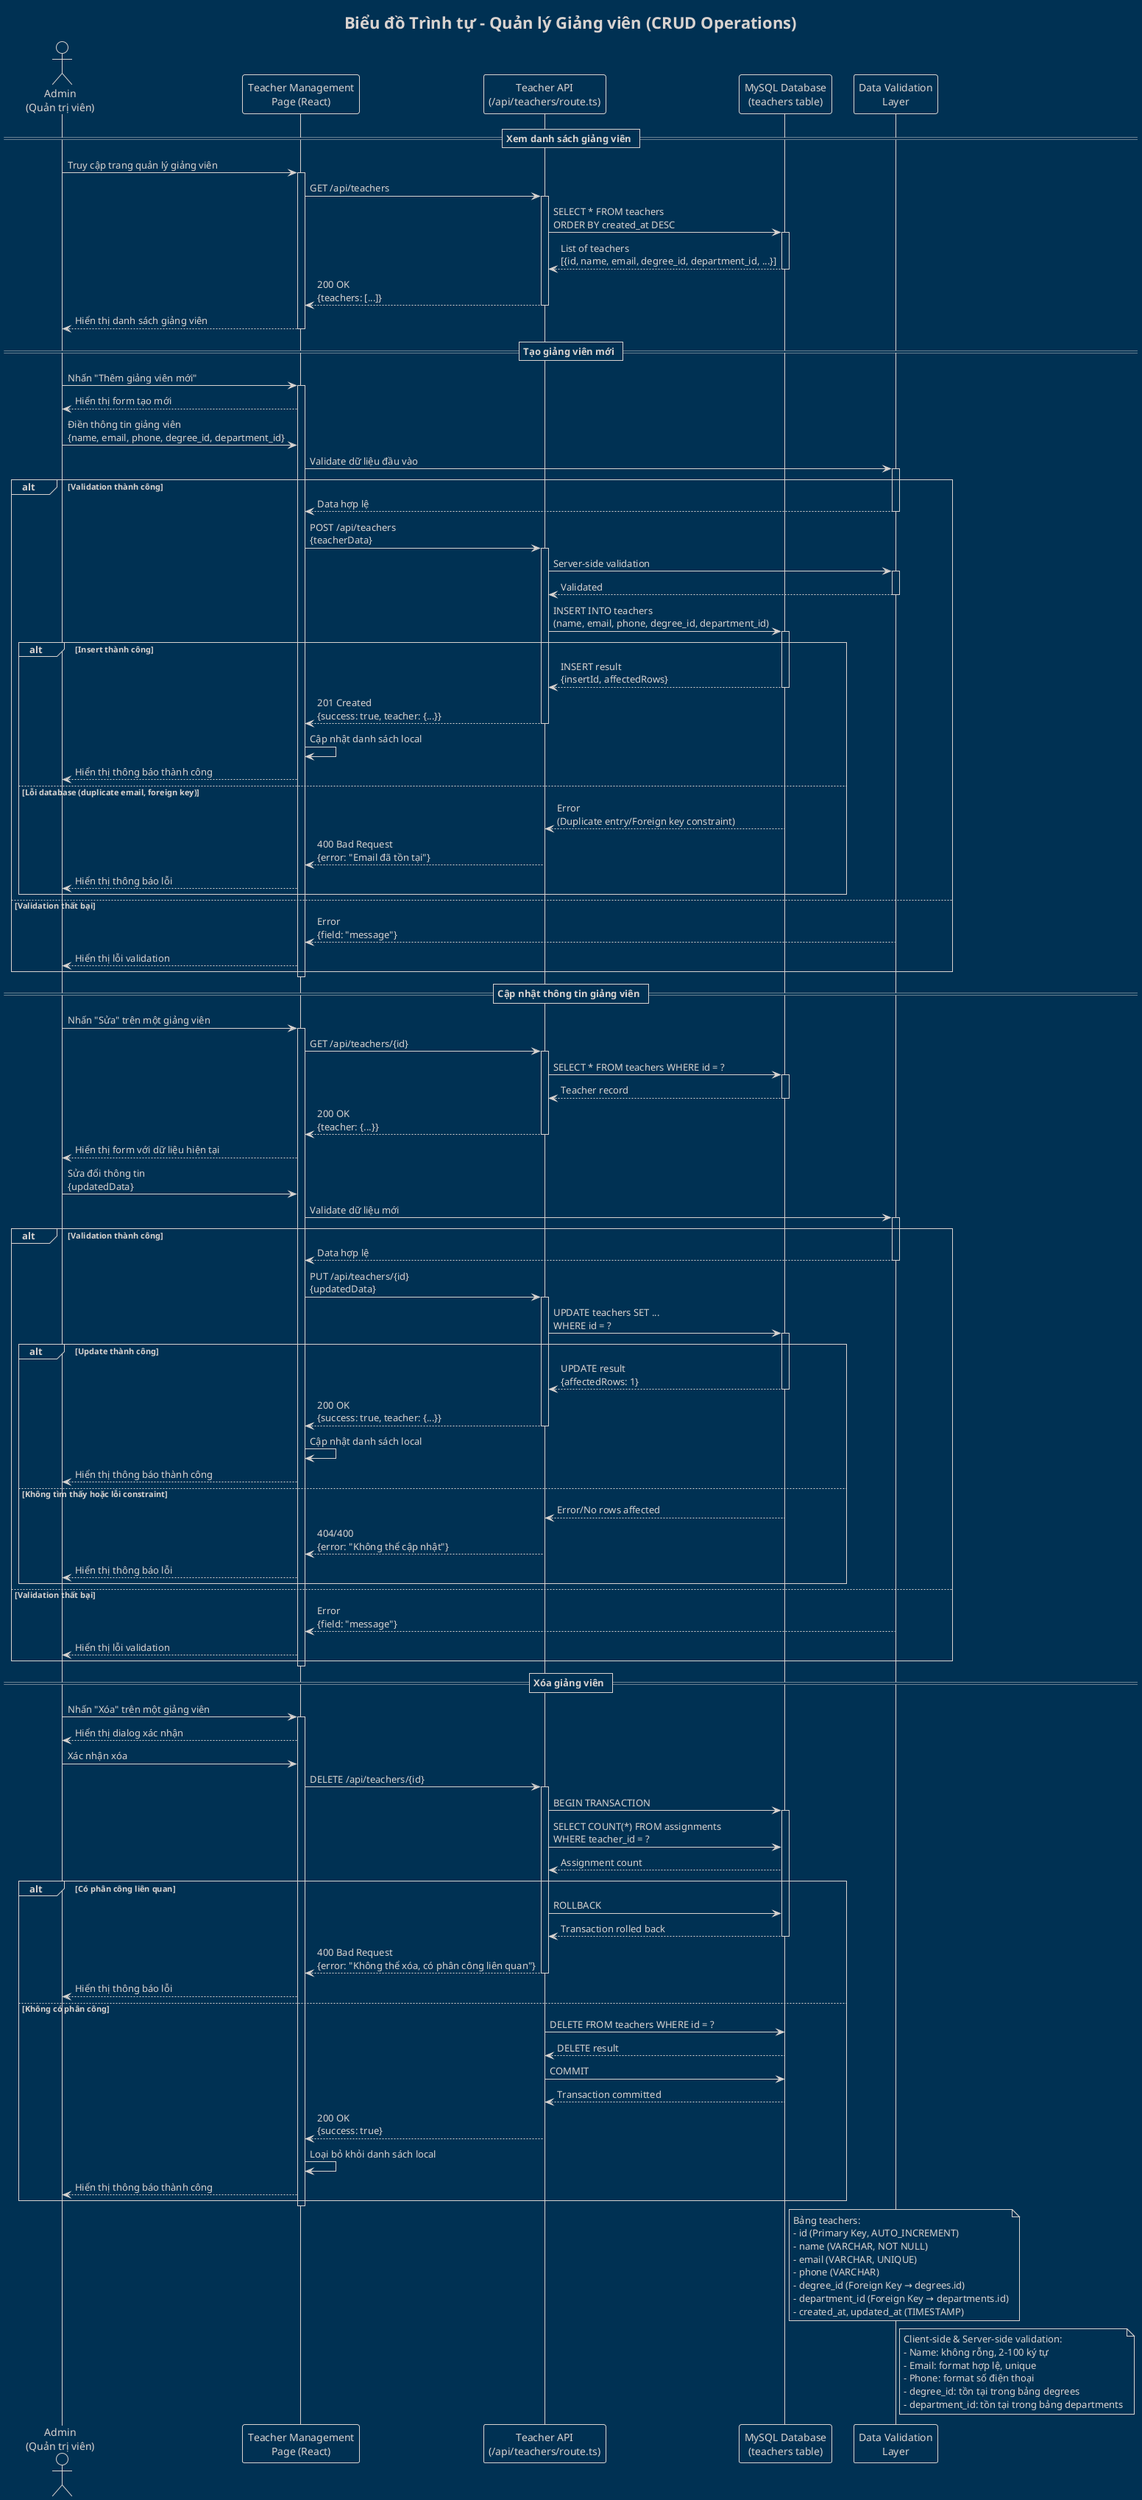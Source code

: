 @startuml sequence_diagram_teacher_management
!theme blueprint
title Biểu đồ Trình tự - Quản lý Giảng viên (CRUD Operations)

actor Admin as "Admin\n(Quản trị viên)"
participant TeacherPage as "Teacher Management\nPage (React)"
participant TeacherAPI as "Teacher API\n(/api/teachers/route.ts)"
participant Database as "MySQL Database\n(teachers table)"
participant ValidationLayer as "Data Validation\nLayer"

== Xem danh sách giảng viên ==
Admin -> TeacherPage : Truy cập trang quản lý giảng viên
activate TeacherPage

TeacherPage -> TeacherAPI : GET /api/teachers
activate TeacherAPI

TeacherAPI -> Database : SELECT * FROM teachers\nORDER BY created_at DESC
activate Database
Database --> TeacherAPI : List of teachers\n[{id, name, email, degree_id, department_id, ...}]
deactivate Database

TeacherAPI --> TeacherPage : 200 OK\n{teachers: [...]}
deactivate TeacherAPI

TeacherPage --> Admin : Hiển thị danh sách giảng viên
deactivate TeacherPage

== Tạo giảng viên mới ==
Admin -> TeacherPage : Nhấn "Thêm giảng viên mới"
activate TeacherPage

TeacherPage --> Admin : Hiển thị form tạo mới

Admin -> TeacherPage : Điền thông tin giảng viên\n{name, email, phone, degree_id, department_id}

TeacherPage -> ValidationLayer : Validate dữ liệu đầu vào
activate ValidationLayer

alt Validation thành công
    ValidationLayer --> TeacherPage : Data hợp lệ
    deactivate ValidationLayer
    
    TeacherPage -> TeacherAPI : POST /api/teachers\n{teacherData}
    activate TeacherAPI
    
    TeacherAPI -> ValidationLayer : Server-side validation
    activate ValidationLayer
    ValidationLayer --> TeacherAPI : Validated
    deactivate ValidationLayer
    
    TeacherAPI -> Database : INSERT INTO teachers\n(name, email, phone, degree_id, department_id)
    activate Database
    
    alt Insert thành công
        Database --> TeacherAPI : INSERT result\n{insertId, affectedRows}
        deactivate Database
        
        TeacherAPI --> TeacherPage : 201 Created\n{success: true, teacher: {...}}
        deactivate TeacherAPI
        
        TeacherPage -> TeacherPage : Cập nhật danh sách local
        TeacherPage --> Admin : Hiển thị thông báo thành công
        
    else Lỗi database (duplicate email, foreign key)
        Database --> TeacherAPI : Error\n(Duplicate entry/Foreign key constraint)
        deactivate Database
        
        TeacherAPI --> TeacherPage : 400 Bad Request\n{error: "Email đã tồn tại"}
        deactivate TeacherAPI
        
        TeacherPage --> Admin : Hiển thị thông báo lỗi
    end
    
else Validation thất bại
    ValidationLayer --> TeacherPage : Error\n{field: "message"}
    deactivate ValidationLayer
    
    TeacherPage --> Admin : Hiển thị lỗi validation
end

deactivate TeacherPage

== Cập nhật thông tin giảng viên ==
Admin -> TeacherPage : Nhấn "Sửa" trên một giảng viên
activate TeacherPage

TeacherPage -> TeacherAPI : GET /api/teachers/{id}
activate TeacherAPI

TeacherAPI -> Database : SELECT * FROM teachers WHERE id = ?
activate Database
Database --> TeacherAPI : Teacher record
deactivate Database

TeacherAPI --> TeacherPage : 200 OK\n{teacher: {...}}
deactivate TeacherAPI

TeacherPage --> Admin : Hiển thị form với dữ liệu hiện tại

Admin -> TeacherPage : Sửa đổi thông tin\n{updatedData}

TeacherPage -> ValidationLayer : Validate dữ liệu mới
activate ValidationLayer

alt Validation thành công
    ValidationLayer --> TeacherPage : Data hợp lệ
    deactivate ValidationLayer
    
    TeacherPage -> TeacherAPI : PUT /api/teachers/{id}\n{updatedData}
    activate TeacherAPI
    
    TeacherAPI -> Database : UPDATE teachers SET ...\nWHERE id = ?
    activate Database
    
    alt Update thành công
        Database --> TeacherAPI : UPDATE result\n{affectedRows: 1}
        deactivate Database
        
        TeacherAPI --> TeacherPage : 200 OK\n{success: true, teacher: {...}}
        deactivate TeacherAPI
        
        TeacherPage -> TeacherPage : Cập nhật danh sách local
        TeacherPage --> Admin : Hiển thị thông báo thành công
        
    else Không tìm thấy hoặc lỗi constraint
        Database --> TeacherAPI : Error/No rows affected
        deactivate Database
        
        TeacherAPI --> TeacherPage : 404/400\n{error: "Không thể cập nhật"}
        deactivate TeacherAPI
        
        TeacherPage --> Admin : Hiển thị thông báo lỗi
    end
    
else Validation thất bại
    ValidationLayer --> TeacherPage : Error\n{field: "message"}
    deactivate ValidationLayer
    
    TeacherPage --> Admin : Hiển thị lỗi validation
end

deactivate TeacherPage

== Xóa giảng viên ==
Admin -> TeacherPage : Nhấn "Xóa" trên một giảng viên
activate TeacherPage

TeacherPage --> Admin : Hiển thị dialog xác nhận

Admin -> TeacherPage : Xác nhận xóa

TeacherPage -> TeacherAPI : DELETE /api/teachers/{id}
activate TeacherAPI

TeacherAPI -> Database : BEGIN TRANSACTION
activate Database

TeacherAPI -> Database : SELECT COUNT(*) FROM assignments\nWHERE teacher_id = ?
Database --> TeacherAPI : Assignment count

alt Có phân công liên quan
    TeacherAPI -> Database : ROLLBACK
    Database --> TeacherAPI : Transaction rolled back
    deactivate Database
    
    TeacherAPI --> TeacherPage : 400 Bad Request\n{error: "Không thể xóa, có phân công liên quan"}
    deactivate TeacherAPI
    
    TeacherPage --> Admin : Hiển thị thông báo lỗi
    
else Không có phân công
    TeacherAPI -> Database : DELETE FROM teachers WHERE id = ?
    Database --> TeacherAPI : DELETE result
    
    TeacherAPI -> Database : COMMIT
    Database --> TeacherAPI : Transaction committed
    deactivate Database
    
    TeacherAPI --> TeacherPage : 200 OK\n{success: true}
    deactivate TeacherAPI
    
    TeacherPage -> TeacherPage : Loại bỏ khỏi danh sách local
    TeacherPage --> Admin : Hiển thị thông báo thành công
end

deactivate TeacherPage

note right of Database
    Bảng teachers:
    - id (Primary Key, AUTO_INCREMENT)
    - name (VARCHAR, NOT NULL)
    - email (VARCHAR, UNIQUE)
    - phone (VARCHAR)
    - degree_id (Foreign Key → degrees.id)
    - department_id (Foreign Key → departments.id)
    - created_at, updated_at (TIMESTAMP)
end note

note right of ValidationLayer
    Client-side & Server-side validation:
    - Name: không rỗng, 2-100 ký tự
    - Email: format hợp lệ, unique
    - Phone: format số điện thoại
    - degree_id: tồn tại trong bảng degrees
    - department_id: tồn tại trong bảng departments
end note

@enduml